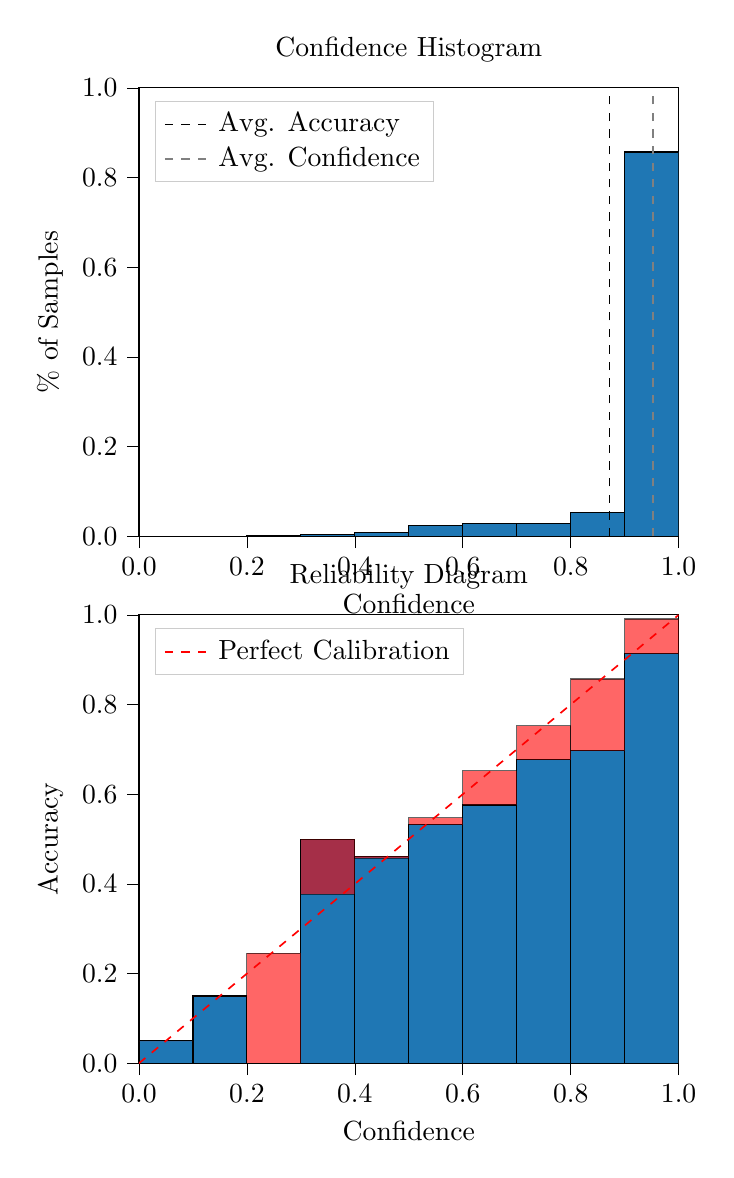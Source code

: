 % This file was created by tikzplotlib v0.9.8.
\begin{tikzpicture}

\definecolor{color0}{rgb}{0.122,0.467,0.706}

\begin{groupplot}[group style={group size=1 by 2}]
\nextgroupplot[
legend cell align={left},
legend style={
  fill opacity=0.8,
  draw opacity=1,
  text opacity=1,
  at={(0.03,0.97)},
  anchor=north west,
  draw=white!80!black
},
tick align=outside,
tick pos=left,
title={Confidence Histogram},
x grid style={white!69.02!black},
xlabel={Confidence},
xmin=0, xmax=1,
xtick style={color=black},
xtick={0,0.2,0.4,0.6,0.8,1},
xticklabels={0.0,0.2,0.4,0.6,0.8,1.0},
y grid style={white!69.02!black},
ylabel={\% of Samples},
ymin=0, ymax=1,
ytick style={color=black},
ytick={0,0.2,0.4,0.6,0.8,1},
yticklabels={0.0,0.2,0.4,0.6,0.8,1.0}
]
\draw[draw=black,fill=color0] (axis cs:-6.939e-18,0) rectangle (axis cs:0.1,0);
\draw[draw=black,fill=color0] (axis cs:0.1,0) rectangle (axis cs:0.2,0);
\draw[draw=black,fill=color0] (axis cs:0.2,0) rectangle (axis cs:0.3,0.001);
\draw[draw=black,fill=color0] (axis cs:0.3,0) rectangle (axis cs:0.4,0.003);
\draw[draw=black,fill=color0] (axis cs:0.4,0) rectangle (axis cs:0.5,0.008);
\draw[draw=black,fill=color0] (axis cs:0.5,0) rectangle (axis cs:0.6,0.023);
\draw[draw=black,fill=color0] (axis cs:0.6,0) rectangle (axis cs:0.7,0.029);
\draw[draw=black,fill=color0] (axis cs:0.7,0) rectangle (axis cs:0.8,0.028);
\draw[draw=black,fill=color0] (axis cs:0.8,0) rectangle (axis cs:0.9,0.052);
\draw[draw=black,fill=color0] (axis cs:0.9,0) rectangle (axis cs:1,0.857);
\addplot [semithick, black, dashed]
table {%
0.872 0
0.872 1
};
\addlegendentry{Avg. Accuracy}
\addplot [semithick, white!50.196!black, dashed]
table {%
0.952 0
0.952 1
};
\addlegendentry{Avg. Confidence}

\nextgroupplot[
legend cell align={left},
legend style={
  fill opacity=0.8,
  draw opacity=1,
  text opacity=1,
  at={(0.03,0.97)},
  anchor=north west,
  draw=white!80!black
},
tick align=outside,
tick pos=left,
title={Reliability Diagram},
x grid style={white!69.02!black},
xlabel={Confidence},
xmin=0, xmax=1,
xtick style={color=black},
xtick={0,0.2,0.4,0.6,0.8,1},
xticklabels={0.0,0.2,0.4,0.6,0.8,1.0},
y grid style={white!69.02!black},
ylabel={Accuracy},
ymin=0, ymax=1,
ytick style={color=black},
ytick={0,0.2,0.4,0.6,0.8,1},
yticklabels={0.0,0.2,0.4,0.6,0.8,1.0}
]
\draw[draw=black,fill=color0] (axis cs:-6.939e-18,0) rectangle (axis cs:0.1,0.05);
\draw[draw=black,fill=color0] (axis cs:0.1,0) rectangle (axis cs:0.2,0.15);
\draw[draw=black,fill=color0] (axis cs:0.2,0) rectangle (axis cs:0.3,0);
\draw[draw=black,fill=color0] (axis cs:0.3,0) rectangle (axis cs:0.4,0.5);
\draw[draw=black,fill=color0] (axis cs:0.4,0) rectangle (axis cs:0.5,0.462);
\draw[draw=black,fill=color0] (axis cs:0.5,0) rectangle (axis cs:0.6,0.532);
\draw[draw=black,fill=color0] (axis cs:0.6,0) rectangle (axis cs:0.7,0.576);
\draw[draw=black,fill=color0] (axis cs:0.7,0) rectangle (axis cs:0.8,0.677);
\draw[draw=black,fill=color0] (axis cs:0.8,0) rectangle (axis cs:0.9,0.697);
\draw[draw=black,fill=color0] (axis cs:0.9,0) rectangle (axis cs:1,0.913);
\draw[draw=black,fill=red,opacity=0.6] (axis cs:-6.939e-18,0.05) rectangle (axis cs:0.1,0.05);
\draw[draw=black,fill=red,opacity=0.6] (axis cs:0.1,0.15) rectangle (axis cs:0.2,0.15);
\draw[draw=black,fill=red,opacity=0.6] (axis cs:0.2,0) rectangle (axis cs:0.3,0.245);
\draw[draw=black,fill=red,opacity=0.6] (axis cs:0.3,0.5) rectangle (axis cs:0.4,0.377);
\draw[draw=black,fill=red,opacity=0.6] (axis cs:0.4,0.462) rectangle (axis cs:0.5,0.457);
\draw[draw=black,fill=red,opacity=0.6] (axis cs:0.5,0.532) rectangle (axis cs:0.6,0.548);
\draw[draw=black,fill=red,opacity=0.6] (axis cs:0.6,0.576) rectangle (axis cs:0.7,0.652);
\draw[draw=black,fill=red,opacity=0.6] (axis cs:0.7,0.677) rectangle (axis cs:0.8,0.753);
\draw[draw=black,fill=red,opacity=0.6] (axis cs:0.8,0.697) rectangle (axis cs:0.9,0.857);
\draw[draw=black,fill=red,opacity=0.6] (axis cs:0.9,0.913) rectangle (axis cs:1,0.991);
\addplot [semithick, red, dashed]
table {%
0 0
1 1
};
\addlegendentry{Perfect Calibration}
\end{groupplot}

\end{tikzpicture}

